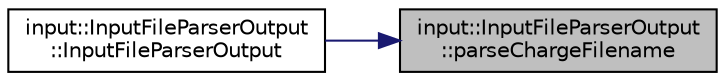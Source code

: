 digraph "input::InputFileParserOutput::parseChargeFilename"
{
 // LATEX_PDF_SIZE
  edge [fontname="Helvetica",fontsize="10",labelfontname="Helvetica",labelfontsize="10"];
  node [fontname="Helvetica",fontsize="10",shape=record];
  rankdir="RL";
  Node1 [label="input::InputFileParserOutput\l::parseChargeFilename",height=0.2,width=0.4,color="black", fillcolor="grey75", style="filled", fontcolor="black",tooltip="parse charge filename of simulation and add it to output"];
  Node1 -> Node2 [dir="back",color="midnightblue",fontsize="10",style="solid",fontname="Helvetica"];
  Node2 [label="input::InputFileParserOutput\l::InputFileParserOutput",height=0.2,width=0.4,color="black", fillcolor="white", style="filled",URL="$classinput_1_1InputFileParserOutput.html#ab31bca5d568c7cb2e43649ac90d1cb43",tooltip="Construct a new Input File Parser Output:: Input File Parser Output object."];
}
